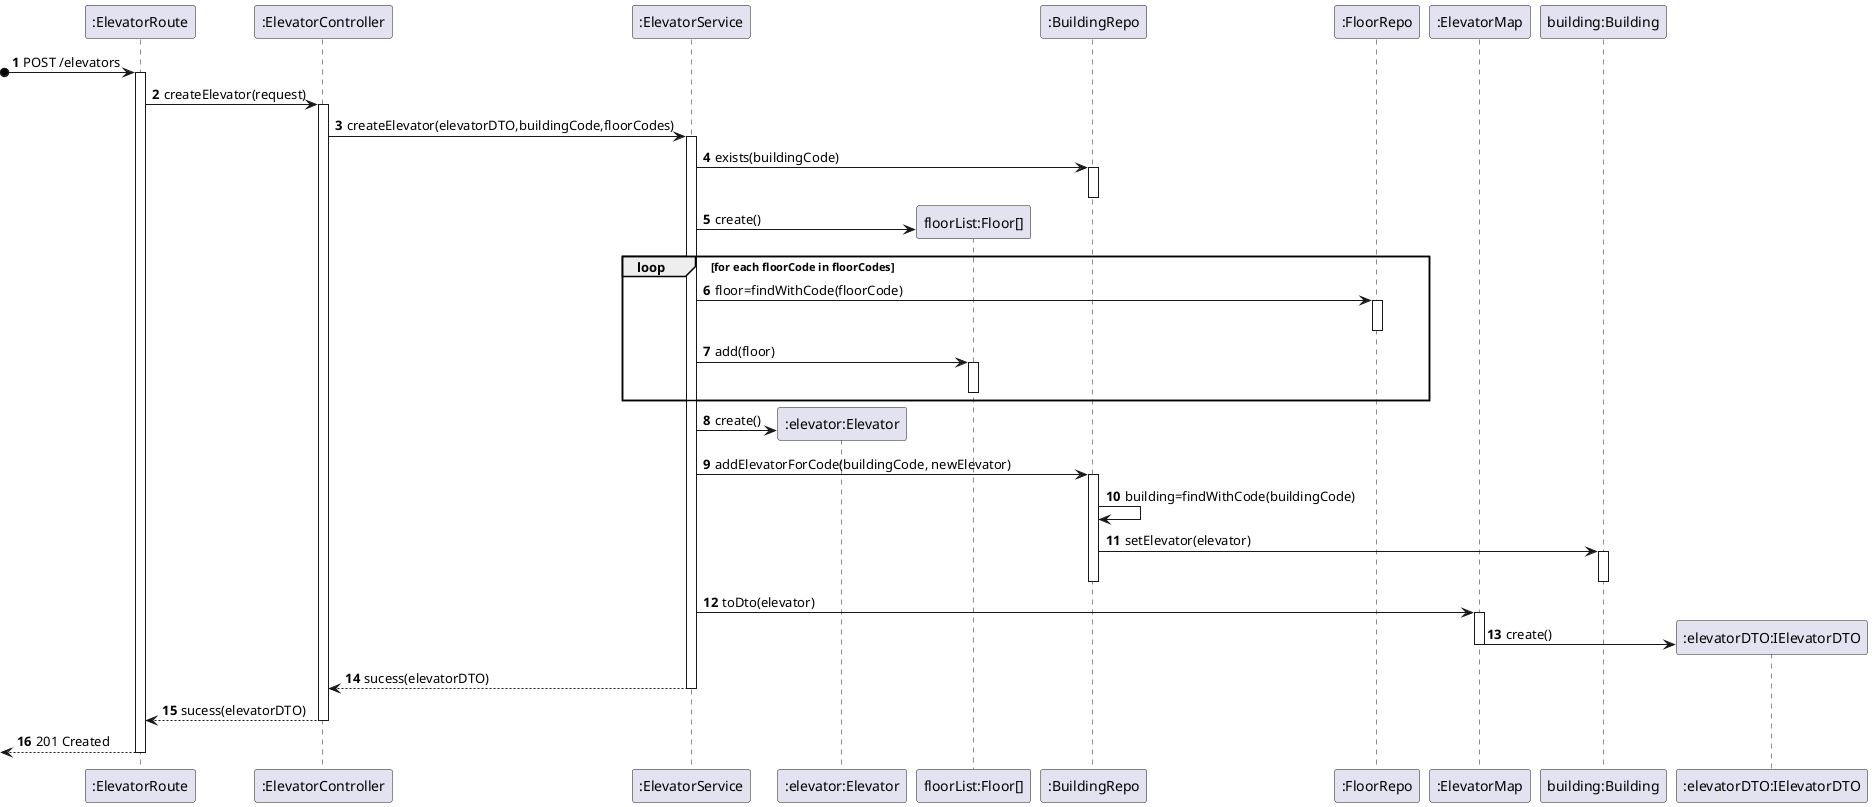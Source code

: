 @startuml process-view
autonumber
participant ROUTE as ":ElevatorRoute"
participant CTRL as ":ElevatorController"
participant SRV as ":ElevatorService"
participant ELEV as ":elevator:Elevator"
participant FLIST as "floorList:Floor[]"
participant BREPO as ":BuildingRepo"
participant FREPO as ":FloorRepo"
participant MAP as ":ElevatorMap"
participant BUILD as "building:Building"
participant DTO as ":elevatorDTO:IElevatorDTO"

?o-> ROUTE : POST /elevators
activate ROUTE

ROUTE -> CTRL : createElevator(request)
activate CTRL
CTRL -> SRV : createElevator(elevatorDTO,buildingCode,floorCodes)
activate SRV
SRV -> BREPO : exists(buildingCode)
activate BREPO
deactivate BREPO
SRV -> FLIST** : create()
loop for each floorCode in floorCodes
  SRV -> FREPO : floor=findWithCode(floorCode)
  activate FREPO
  deactivate FREPO
  SRV -> FLIST : add(floor)
  activate FLIST
  deactivate FLIST
end
SRV -> ELEV** : create()
SRV -> BREPO : addElevatorForCode(buildingCode, newElevator)
activate BREPO
BREPO -> BREPO: building=findWithCode(buildingCode)
BREPO -> BUILD : setElevator(elevator)
activate BUILD
deactivate BUILD
deactivate BREPO
SRV -> MAP : toDto(elevator)
activate MAP
MAP -> DTO** : create()
deactivate MAP
SRV --> CTRL : sucess(elevatorDTO)
deactivate SRV
CTRL --> ROUTE : sucess(elevatorDTO)
deactivate CTRL
<-- ROUTE : 201 Created
deactivate ROUTE

@enduml
